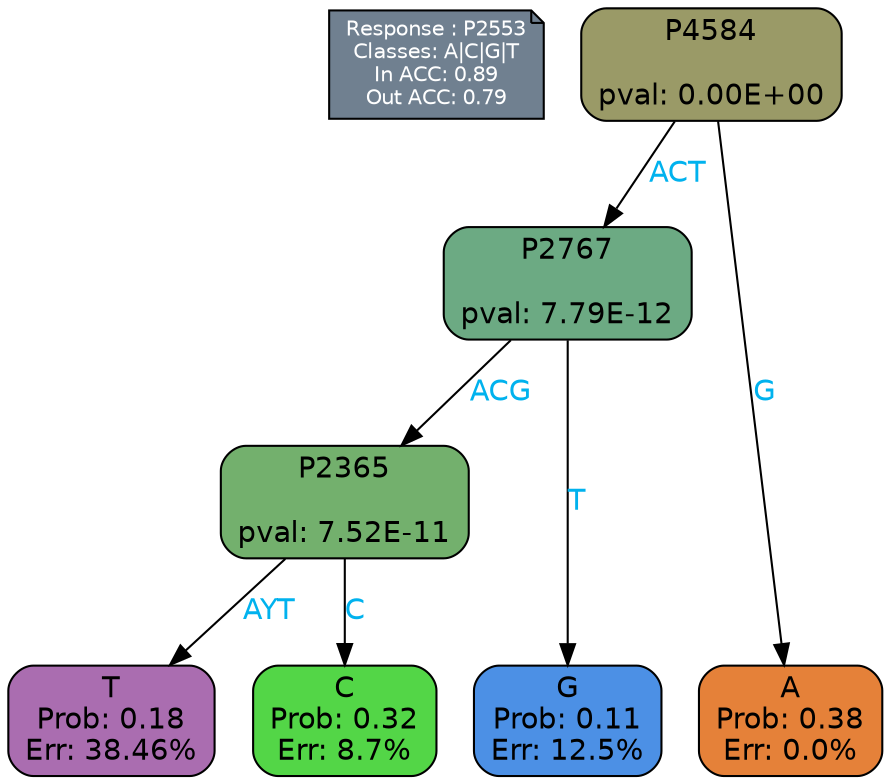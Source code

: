 digraph Tree {
node [shape=box, style="filled, rounded", color="black", fontname=helvetica] ;
graph [ranksep=equally, splines=polylines, bgcolor=transparent, dpi=600] ;
edge [fontname=helvetica] ;
LEGEND [label="Response : P2553
Classes: A|C|G|T
In ACC: 0.89
Out ACC: 0.79
",shape=note,align=left,style=filled,fillcolor="slategray",fontcolor="white",fontsize=10];1 [label="P4584

pval: 0.00E+00", fillcolor="#9a9a67"] ;
2 [label="P2767

pval: 7.79E-12", fillcolor="#6caa83"] ;
3 [label="P2365

pval: 7.52E-11", fillcolor="#73b06d"] ;
4 [label="T
Prob: 0.18
Err: 38.46%", fillcolor="#aa6db0"] ;
5 [label="C
Prob: 0.32
Err: 8.7%", fillcolor="#53d647"] ;
6 [label="G
Prob: 0.11
Err: 12.5%", fillcolor="#4c90e5"] ;
7 [label="A
Prob: 0.38
Err: 0.0%", fillcolor="#e58139"] ;
1 -> 2 [label="ACT",fontcolor=deepskyblue2] ;
1 -> 7 [label="G",fontcolor=deepskyblue2] ;
2 -> 3 [label="ACG",fontcolor=deepskyblue2] ;
2 -> 6 [label="T",fontcolor=deepskyblue2] ;
3 -> 4 [label="AYT",fontcolor=deepskyblue2] ;
3 -> 5 [label="C",fontcolor=deepskyblue2] ;
{rank = same; 4;5;6;7;}{rank = same; LEGEND;1;}}